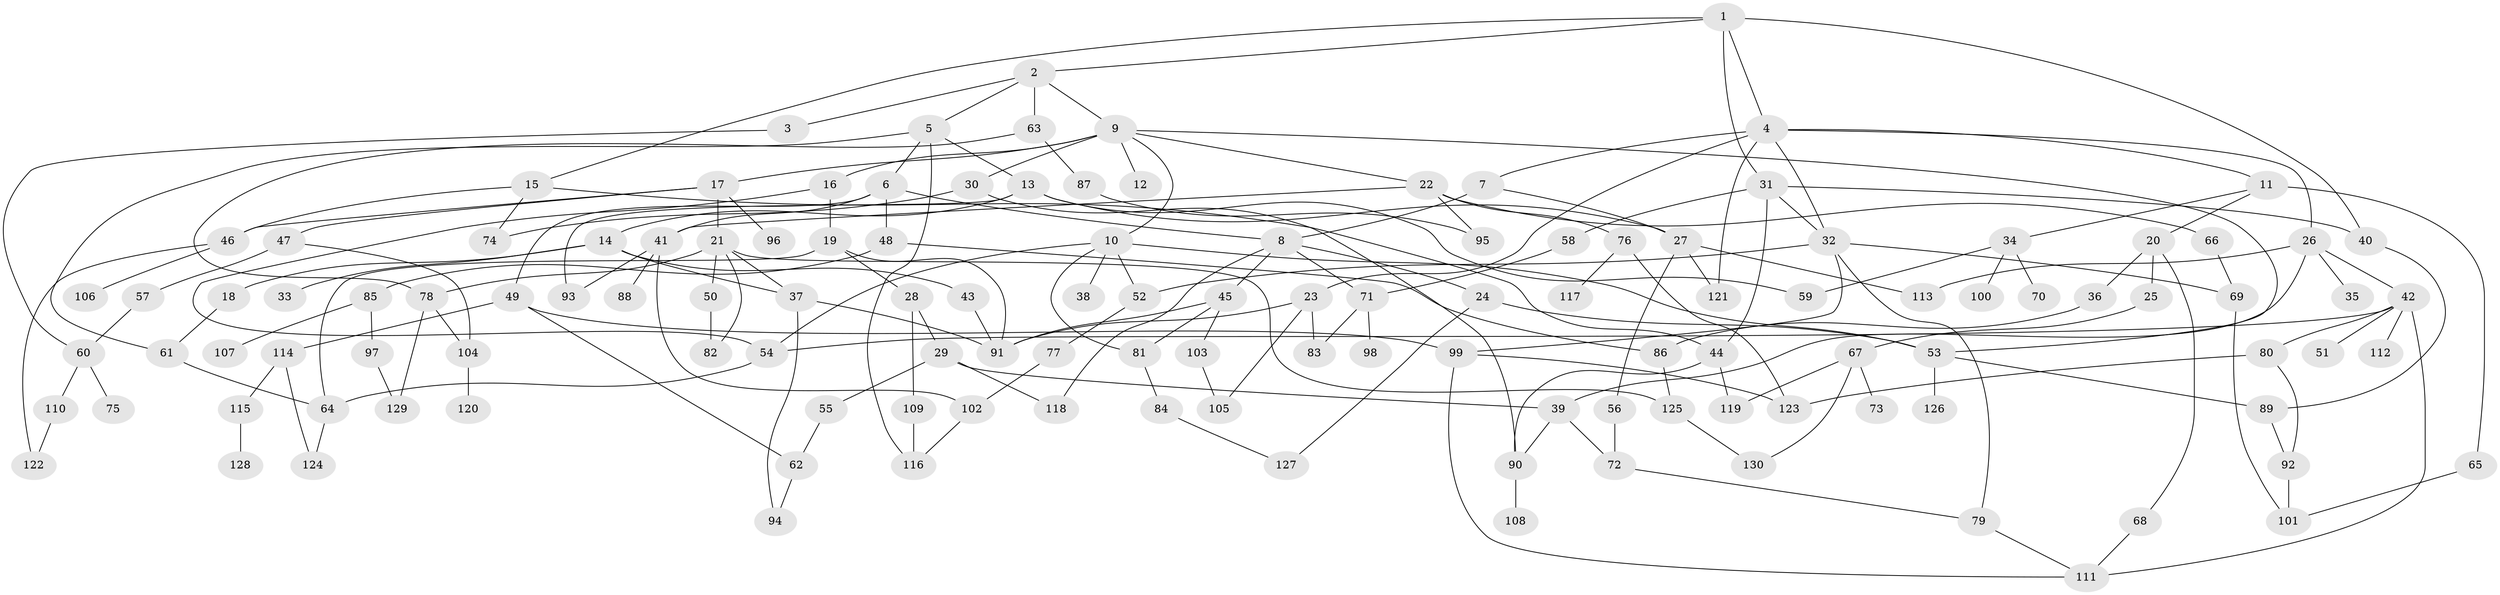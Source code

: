 // Generated by graph-tools (version 1.1) at 2025/49/03/09/25 03:49:16]
// undirected, 130 vertices, 193 edges
graph export_dot {
graph [start="1"]
  node [color=gray90,style=filled];
  1;
  2;
  3;
  4;
  5;
  6;
  7;
  8;
  9;
  10;
  11;
  12;
  13;
  14;
  15;
  16;
  17;
  18;
  19;
  20;
  21;
  22;
  23;
  24;
  25;
  26;
  27;
  28;
  29;
  30;
  31;
  32;
  33;
  34;
  35;
  36;
  37;
  38;
  39;
  40;
  41;
  42;
  43;
  44;
  45;
  46;
  47;
  48;
  49;
  50;
  51;
  52;
  53;
  54;
  55;
  56;
  57;
  58;
  59;
  60;
  61;
  62;
  63;
  64;
  65;
  66;
  67;
  68;
  69;
  70;
  71;
  72;
  73;
  74;
  75;
  76;
  77;
  78;
  79;
  80;
  81;
  82;
  83;
  84;
  85;
  86;
  87;
  88;
  89;
  90;
  91;
  92;
  93;
  94;
  95;
  96;
  97;
  98;
  99;
  100;
  101;
  102;
  103;
  104;
  105;
  106;
  107;
  108;
  109;
  110;
  111;
  112;
  113;
  114;
  115;
  116;
  117;
  118;
  119;
  120;
  121;
  122;
  123;
  124;
  125;
  126;
  127;
  128;
  129;
  130;
  1 -- 2;
  1 -- 4;
  1 -- 15;
  1 -- 31;
  1 -- 40;
  2 -- 3;
  2 -- 5;
  2 -- 9;
  2 -- 63;
  3 -- 60;
  4 -- 7;
  4 -- 11;
  4 -- 23;
  4 -- 26;
  4 -- 32;
  4 -- 121;
  5 -- 6;
  5 -- 13;
  5 -- 116;
  5 -- 61;
  6 -- 41;
  6 -- 48;
  6 -- 49;
  6 -- 8;
  7 -- 8;
  7 -- 27;
  8 -- 24;
  8 -- 45;
  8 -- 118;
  8 -- 71;
  9 -- 10;
  9 -- 12;
  9 -- 16;
  9 -- 17;
  9 -- 22;
  9 -- 30;
  9 -- 53;
  10 -- 38;
  10 -- 52;
  10 -- 53;
  10 -- 81;
  10 -- 54;
  11 -- 20;
  11 -- 34;
  11 -- 65;
  13 -- 14;
  13 -- 59;
  13 -- 27;
  13 -- 93;
  14 -- 18;
  14 -- 33;
  14 -- 43;
  14 -- 37;
  15 -- 44;
  15 -- 74;
  15 -- 46;
  16 -- 19;
  16 -- 54;
  17 -- 21;
  17 -- 46;
  17 -- 47;
  17 -- 96;
  18 -- 61;
  19 -- 28;
  19 -- 64;
  19 -- 91;
  20 -- 25;
  20 -- 36;
  20 -- 68;
  21 -- 37;
  21 -- 50;
  21 -- 78;
  21 -- 82;
  21 -- 125;
  22 -- 66;
  22 -- 76;
  22 -- 41;
  22 -- 95;
  23 -- 105;
  23 -- 91;
  23 -- 83;
  24 -- 53;
  24 -- 127;
  25 -- 67;
  26 -- 35;
  26 -- 42;
  26 -- 113;
  26 -- 39;
  27 -- 56;
  27 -- 121;
  27 -- 113;
  28 -- 29;
  28 -- 109;
  29 -- 39;
  29 -- 55;
  29 -- 118;
  30 -- 90;
  30 -- 74;
  31 -- 32;
  31 -- 58;
  31 -- 40;
  31 -- 44;
  32 -- 79;
  32 -- 52;
  32 -- 99;
  32 -- 69;
  34 -- 59;
  34 -- 70;
  34 -- 100;
  36 -- 86;
  37 -- 91;
  37 -- 94;
  39 -- 90;
  39 -- 72;
  40 -- 89;
  41 -- 88;
  41 -- 93;
  41 -- 102;
  42 -- 51;
  42 -- 54;
  42 -- 80;
  42 -- 112;
  42 -- 111;
  43 -- 91;
  44 -- 119;
  44 -- 90;
  45 -- 81;
  45 -- 103;
  45 -- 91;
  46 -- 106;
  46 -- 122;
  47 -- 57;
  47 -- 104;
  48 -- 85;
  48 -- 86;
  49 -- 62;
  49 -- 99;
  49 -- 114;
  50 -- 82;
  52 -- 77;
  53 -- 89;
  53 -- 126;
  54 -- 64;
  55 -- 62;
  56 -- 72;
  57 -- 60;
  58 -- 71;
  60 -- 75;
  60 -- 110;
  61 -- 64;
  62 -- 94;
  63 -- 87;
  63 -- 78;
  64 -- 124;
  65 -- 101;
  66 -- 69;
  67 -- 73;
  67 -- 130;
  67 -- 119;
  68 -- 111;
  69 -- 101;
  71 -- 83;
  71 -- 98;
  72 -- 79;
  76 -- 117;
  76 -- 123;
  77 -- 102;
  78 -- 104;
  78 -- 129;
  79 -- 111;
  80 -- 92;
  80 -- 123;
  81 -- 84;
  84 -- 127;
  85 -- 97;
  85 -- 107;
  86 -- 125;
  87 -- 95;
  89 -- 92;
  90 -- 108;
  92 -- 101;
  97 -- 129;
  99 -- 123;
  99 -- 111;
  102 -- 116;
  103 -- 105;
  104 -- 120;
  109 -- 116;
  110 -- 122;
  114 -- 115;
  114 -- 124;
  115 -- 128;
  125 -- 130;
}
